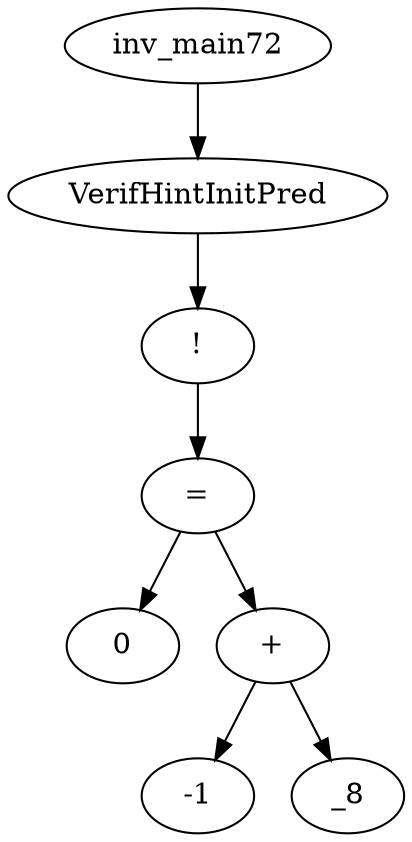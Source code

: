 digraph dag {
0 [label="inv_main72"];
1 [label="VerifHintInitPred"];
2 [label="!"];
3 [label="="];
4 [label="0"];
5 [label="+"];
6 [label="-1"];
7 [label="_8"];
0->1
1->2
2->3
3->5
3 -> 4
5->7
5 -> 6
}

